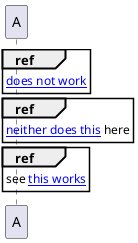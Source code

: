 {
  "sha1": "3ex8yrttms2xysguun5up9lg1yejvxp",
  "insertion": {
    "when": "2024-05-30T20:48:20.246Z",
    "url": "https://github.com/plantuml/plantuml/issues/635#issuecomment-907144157",
    "user": "plantuml@gmail.com"
  }
}
@startuml
Participant A
ref over A : [[link does not work]]
ref over A : [[link neither does this]] here
ref over A : see [[link this works]]
@enduml
